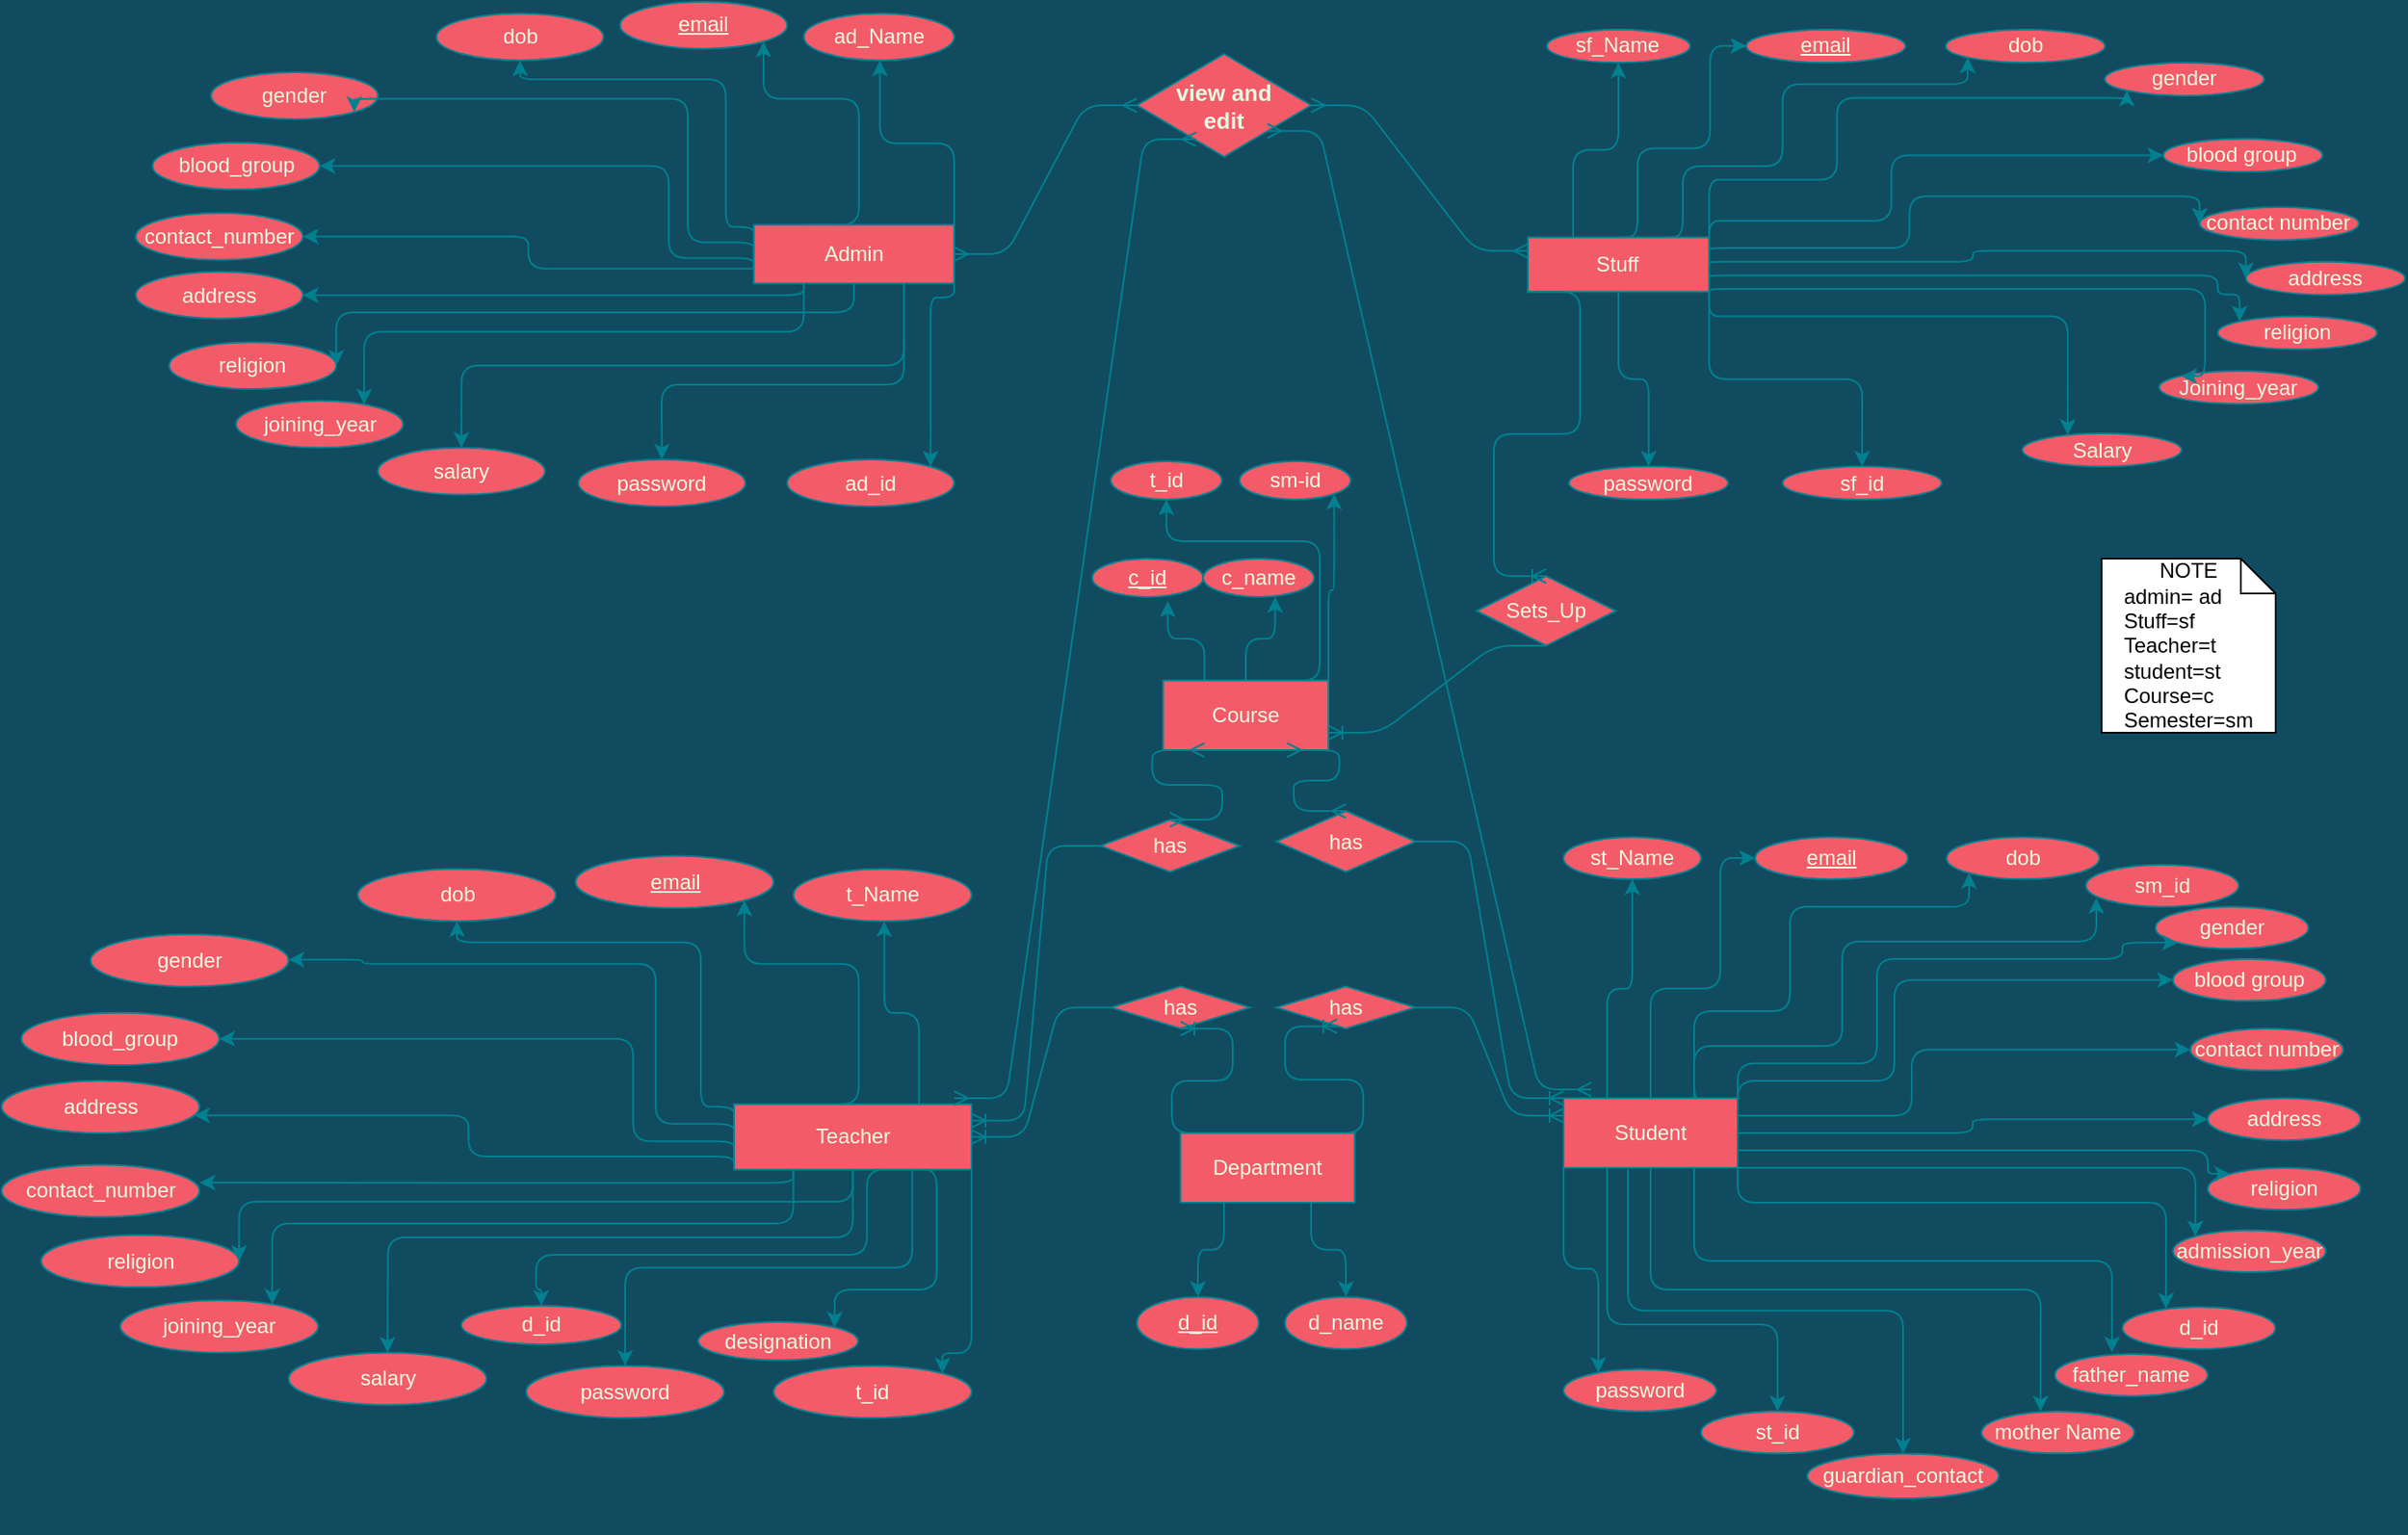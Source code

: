 <mxfile version="13.8.2" type="device"><diagram id="BJuVRd5Ic11ccexFPtXW" name="Page-1"><mxGraphModel dx="2591" dy="775" grid="1" gridSize="10" guides="1" tooltips="1" connect="1" arrows="1" fold="1" page="1" pageScale="1" pageWidth="1169" pageHeight="827" background="#114B5F" math="0" shadow="0"><root><mxCell id="0"/><mxCell id="1" parent="0"/><mxCell id="a4h3_35hAJfXa5_-YJkq-80" style="edgeStyle=orthogonalEdgeStyle;curved=0;rounded=1;sketch=0;orthogonalLoop=1;jettySize=auto;html=1;exitX=0.25;exitY=1;exitDx=0;exitDy=0;strokeColor=#028090;fontColor=#E4FDE1;labelBackgroundColor=#114B5F;" parent="1" source="khPYwJNL68nXkxITL5HH-182" target="khPYwJNL68nXkxITL5HH-185" edge="1"><mxGeometry relative="1" as="geometry"/></mxCell><mxCell id="a4h3_35hAJfXa5_-YJkq-81" style="edgeStyle=orthogonalEdgeStyle;curved=0;rounded=1;sketch=0;orthogonalLoop=1;jettySize=auto;html=1;exitX=0.75;exitY=1;exitDx=0;exitDy=0;entryX=0.5;entryY=0;entryDx=0;entryDy=0;strokeColor=#028090;fontColor=#E4FDE1;labelBackgroundColor=#114B5F;" parent="1" source="khPYwJNL68nXkxITL5HH-182" target="khPYwJNL68nXkxITL5HH-184" edge="1"><mxGeometry relative="1" as="geometry"/></mxCell><mxCell id="khPYwJNL68nXkxITL5HH-182" value="Department" style="whiteSpace=wrap;html=1;align=center;rounded=0;sketch=0;fillColor=#F45B69;strokeColor=#028090;fontColor=#E4FDE1;" parent="1" vertex="1"><mxGeometry x="540" y="700" width="100" height="40" as="geometry"/></mxCell><mxCell id="khPYwJNL68nXkxITL5HH-184" value="d_name" style="ellipse;whiteSpace=wrap;html=1;align=center;rounded=0;sketch=0;fillColor=#F45B69;strokeColor=#028090;fontColor=#E4FDE1;" parent="1" vertex="1"><mxGeometry x="600" y="794.19" width="70" height="30" as="geometry"/></mxCell><mxCell id="khPYwJNL68nXkxITL5HH-185" value="d_id" style="ellipse;whiteSpace=wrap;html=1;align=center;fontStyle=4;rounded=0;sketch=0;fillColor=#F45B69;strokeColor=#028090;fontColor=#E4FDE1;" parent="1" vertex="1"><mxGeometry x="515" y="794.19" width="70" height="30" as="geometry"/></mxCell><mxCell id="khPYwJNL68nXkxITL5HH-215" value="d_id" style="ellipse;whiteSpace=wrap;html=1;align=center;rounded=0;sketch=0;fillColor=#F45B69;strokeColor=#028090;fontColor=#E4FDE1;" parent="1" vertex="1"><mxGeometry x="1081.005" y="800.004" width="87.755" height="24.186" as="geometry"/></mxCell><mxCell id="khPYwJNL68nXkxITL5HH-216" value="father_name" style="ellipse;whiteSpace=wrap;html=1;align=center;rounded=0;sketch=0;fillColor=#F45B69;strokeColor=#028090;fontColor=#E4FDE1;" parent="1" vertex="1"><mxGeometry x="1042.245" y="827.004" width="87.755" height="24.186" as="geometry"/></mxCell><mxCell id="khPYwJNL68nXkxITL5HH-219" value="" style="group;fontColor=#E4FDE1;" parent="1" vertex="1" connectable="0"><mxGeometry y="50" width="410" height="290" as="geometry"/></mxCell><mxCell id="khPYwJNL68nXkxITL5HH-26" value="" style="group;fontColor=#E4FDE1;" parent="khPYwJNL68nXkxITL5HH-219" vertex="1" connectable="0"><mxGeometry x="-60" width="470" height="290" as="geometry"/></mxCell><mxCell id="khPYwJNL68nXkxITL5HH-44" style="edgeStyle=orthogonalEdgeStyle;curved=0;rounded=1;sketch=0;orthogonalLoop=1;jettySize=auto;html=1;exitX=0.25;exitY=0;exitDx=0;exitDy=0;entryX=1;entryY=1;entryDx=0;entryDy=0;strokeColor=#028090;fontColor=#E4FDE1;labelBackgroundColor=#114B5F;" parent="khPYwJNL68nXkxITL5HH-26" source="khPYwJNL68nXkxITL5HH-1" target="khPYwJNL68nXkxITL5HH-11" edge="1"><mxGeometry relative="1" as="geometry"><Array as="points"><mxPoint x="415.349" y="128.269"/><mxPoint x="415.349" y="55.769"/><mxPoint x="359.605" y="55.769"/></Array></mxGeometry></mxCell><mxCell id="khPYwJNL68nXkxITL5HH-45" style="edgeStyle=orthogonalEdgeStyle;curved=0;rounded=1;sketch=0;orthogonalLoop=1;jettySize=auto;html=1;exitX=0;exitY=0.25;exitDx=0;exitDy=0;strokeColor=#028090;fontColor=#E4FDE1;labelBackgroundColor=#114B5F;" parent="khPYwJNL68nXkxITL5HH-26" source="khPYwJNL68nXkxITL5HH-1" target="khPYwJNL68nXkxITL5HH-25" edge="1"><mxGeometry relative="1" as="geometry"><Array as="points"><mxPoint x="338.837" y="129.385"/><mxPoint x="338.837" y="44.615"/><mxPoint x="220.791" y="44.615"/></Array></mxGeometry></mxCell><mxCell id="khPYwJNL68nXkxITL5HH-48" style="edgeStyle=orthogonalEdgeStyle;curved=0;rounded=1;sketch=0;orthogonalLoop=1;jettySize=auto;html=1;exitX=0;exitY=0.75;exitDx=0;exitDy=0;entryX=1;entryY=0.5;entryDx=0;entryDy=0;strokeColor=#028090;fontColor=#E4FDE1;labelBackgroundColor=#114B5F;" parent="khPYwJNL68nXkxITL5HH-26" source="khPYwJNL68nXkxITL5HH-1" target="khPYwJNL68nXkxITL5HH-18" edge="1"><mxGeometry relative="1" as="geometry"><Array as="points"><mxPoint x="306.047" y="147.231"/><mxPoint x="306.047" y="94.808"/></Array></mxGeometry></mxCell><mxCell id="khPYwJNL68nXkxITL5HH-50" style="edgeStyle=orthogonalEdgeStyle;curved=0;rounded=1;sketch=0;orthogonalLoop=1;jettySize=auto;html=1;exitX=0.25;exitY=1;exitDx=0;exitDy=0;entryX=1;entryY=0.5;entryDx=0;entryDy=0;strokeColor=#028090;fontColor=#E4FDE1;labelBackgroundColor=#114B5F;" parent="khPYwJNL68nXkxITL5HH-26" source="khPYwJNL68nXkxITL5HH-1" target="khPYwJNL68nXkxITL5HH-16" edge="1"><mxGeometry relative="1" as="geometry"><Array as="points"><mxPoint x="383.651" y="168.423"/></Array></mxGeometry></mxCell><mxCell id="khPYwJNL68nXkxITL5HH-51" style="edgeStyle=orthogonalEdgeStyle;curved=0;rounded=1;sketch=0;orthogonalLoop=1;jettySize=auto;html=1;exitX=0.5;exitY=1;exitDx=0;exitDy=0;entryX=1;entryY=0.5;entryDx=0;entryDy=0;strokeColor=#028090;fontColor=#E4FDE1;labelBackgroundColor=#114B5F;" parent="khPYwJNL68nXkxITL5HH-26" source="khPYwJNL68nXkxITL5HH-1" target="khPYwJNL68nXkxITL5HH-15" edge="1"><mxGeometry relative="1" as="geometry"><Array as="points"><mxPoint x="412.07" y="178.462"/><mxPoint x="114.767" y="178.462"/></Array></mxGeometry></mxCell><mxCell id="khPYwJNL68nXkxITL5HH-52" style="edgeStyle=orthogonalEdgeStyle;curved=0;rounded=1;sketch=0;orthogonalLoop=1;jettySize=auto;html=1;exitX=0.75;exitY=1;exitDx=0;exitDy=0;strokeColor=#028090;fontColor=#E4FDE1;labelBackgroundColor=#114B5F;" parent="khPYwJNL68nXkxITL5HH-26" source="khPYwJNL68nXkxITL5HH-1" target="khPYwJNL68nXkxITL5HH-14" edge="1"><mxGeometry relative="1" as="geometry"><Array as="points"><mxPoint x="441" y="220"/><mxPoint x="302" y="220"/></Array></mxGeometry></mxCell><mxCell id="khPYwJNL68nXkxITL5HH-150" style="edgeStyle=orthogonalEdgeStyle;curved=0;rounded=1;sketch=0;orthogonalLoop=1;jettySize=auto;html=1;exitX=0.25;exitY=1;exitDx=0;exitDy=0;strokeColor=#028090;fontColor=#E4FDE1;labelBackgroundColor=#114B5F;" parent="khPYwJNL68nXkxITL5HH-26" source="khPYwJNL68nXkxITL5HH-1" target="khPYwJNL68nXkxITL5HH-24" edge="1"><mxGeometry relative="1" as="geometry"><Array as="points"><mxPoint x="383.651" y="189.615"/><mxPoint x="131.163" y="189.615"/></Array></mxGeometry></mxCell><mxCell id="khPYwJNL68nXkxITL5HH-252" style="edgeStyle=orthogonalEdgeStyle;curved=0;rounded=1;sketch=0;orthogonalLoop=1;jettySize=auto;html=1;exitX=0;exitY=0.75;exitDx=0;exitDy=0;strokeColor=#028090;fontColor=#E4FDE1;labelBackgroundColor=#114B5F;" parent="khPYwJNL68nXkxITL5HH-26" source="khPYwJNL68nXkxITL5HH-1" target="khPYwJNL68nXkxITL5HH-17" edge="1"><mxGeometry relative="1" as="geometry"/></mxCell><mxCell id="khPYwJNL68nXkxITL5HH-253" style="edgeStyle=orthogonalEdgeStyle;curved=0;rounded=1;sketch=0;orthogonalLoop=1;jettySize=auto;html=1;exitX=0.75;exitY=1;exitDx=0;exitDy=0;strokeColor=#028090;fontColor=#E4FDE1;labelBackgroundColor=#114B5F;" parent="khPYwJNL68nXkxITL5HH-26" source="khPYwJNL68nXkxITL5HH-1" target="khPYwJNL68nXkxITL5HH-23" edge="1"><mxGeometry relative="1" as="geometry"/></mxCell><mxCell id="khPYwJNL68nXkxITL5HH-1" value="Admin" style="whiteSpace=wrap;html=1;align=center;rounded=0;sketch=0;fillColor=#F45B69;strokeColor=#028090;fontColor=#E4FDE1;" parent="khPYwJNL68nXkxITL5HH-26" vertex="1"><mxGeometry x="354.898" y="128.143" width="115.102" height="33.721" as="geometry"/></mxCell><mxCell id="khPYwJNL68nXkxITL5HH-8" value="ad_Name" style="ellipse;whiteSpace=wrap;html=1;rounded=0;sketch=0;fillColor=#F45B69;strokeColor=#028090;fontColor=#E4FDE1;" parent="khPYwJNL68nXkxITL5HH-26" vertex="1"><mxGeometry x="383.673" y="6.744" width="86.327" height="26.977" as="geometry"/></mxCell><mxCell id="khPYwJNL68nXkxITL5HH-9" value="" style="edgeStyle=orthogonalEdgeStyle;curved=0;rounded=1;sketch=0;orthogonalLoop=1;jettySize=auto;html=1;strokeColor=#028090;fontColor=#E4FDE1;labelBackgroundColor=#114B5F;" parent="khPYwJNL68nXkxITL5HH-26" source="khPYwJNL68nXkxITL5HH-1" target="khPYwJNL68nXkxITL5HH-8" edge="1"><mxGeometry relative="1" as="geometry"><Array as="points"><mxPoint x="470.0" y="81.423"/><mxPoint x="427.372" y="81.423"/></Array></mxGeometry></mxCell><mxCell id="khPYwJNL68nXkxITL5HH-11" value="email" style="ellipse;whiteSpace=wrap;html=1;align=center;fontStyle=4;rounded=0;sketch=0;fillColor=#F45B69;strokeColor=#028090;fontColor=#E4FDE1;" parent="khPYwJNL68nXkxITL5HH-26" vertex="1"><mxGeometry x="278.163" width="95.918" height="26.977" as="geometry"/></mxCell><mxCell id="khPYwJNL68nXkxITL5HH-12" value="gender" style="ellipse;whiteSpace=wrap;html=1;align=center;rounded=0;sketch=0;fillColor=#F45B69;strokeColor=#028090;fontColor=#E4FDE1;" parent="khPYwJNL68nXkxITL5HH-26" vertex="1"><mxGeometry x="43.163" y="40.465" width="95.918" height="26.977" as="geometry"/></mxCell><mxCell id="khPYwJNL68nXkxITL5HH-13" value="ad_id" style="ellipse;whiteSpace=wrap;html=1;align=center;rounded=0;sketch=0;fillColor=#F45B69;strokeColor=#028090;fontColor=#E4FDE1;" parent="khPYwJNL68nXkxITL5HH-26" vertex="1"><mxGeometry x="374.082" y="263.023" width="95.918" height="26.977" as="geometry"/></mxCell><mxCell id="khPYwJNL68nXkxITL5HH-14" value="password" style="ellipse;whiteSpace=wrap;html=1;align=center;rounded=0;sketch=0;fillColor=#F45B69;strokeColor=#028090;fontColor=#E4FDE1;" parent="khPYwJNL68nXkxITL5HH-26" vertex="1"><mxGeometry x="254.184" y="263.023" width="95.918" height="26.977" as="geometry"/></mxCell><mxCell id="khPYwJNL68nXkxITL5HH-15" value="religion" style="ellipse;whiteSpace=wrap;html=1;align=center;rounded=0;sketch=0;fillColor=#F45B69;strokeColor=#028090;fontColor=#E4FDE1;" parent="khPYwJNL68nXkxITL5HH-26" vertex="1"><mxGeometry x="19.184" y="195.581" width="95.918" height="26.977" as="geometry"/></mxCell><mxCell id="khPYwJNL68nXkxITL5HH-16" value="address" style="ellipse;whiteSpace=wrap;html=1;align=center;rounded=0;sketch=0;fillColor=#F45B69;strokeColor=#028090;fontColor=#E4FDE1;" parent="khPYwJNL68nXkxITL5HH-26" vertex="1"><mxGeometry y="155.116" width="95.918" height="26.977" as="geometry"/></mxCell><mxCell id="khPYwJNL68nXkxITL5HH-17" value="contact_number" style="ellipse;whiteSpace=wrap;html=1;align=center;rounded=0;sketch=0;fillColor=#F45B69;strokeColor=#028090;fontColor=#E4FDE1;" parent="khPYwJNL68nXkxITL5HH-26" vertex="1"><mxGeometry y="121.395" width="95.918" height="26.977" as="geometry"/></mxCell><mxCell id="khPYwJNL68nXkxITL5HH-18" value="blood_group" style="ellipse;whiteSpace=wrap;html=1;align=center;rounded=0;sketch=0;fillColor=#F45B69;strokeColor=#028090;fontColor=#E4FDE1;" parent="khPYwJNL68nXkxITL5HH-26" vertex="1"><mxGeometry x="9.592" y="80.93" width="95.918" height="26.977" as="geometry"/></mxCell><mxCell id="khPYwJNL68nXkxITL5HH-23" value="salary" style="ellipse;whiteSpace=wrap;html=1;align=center;rounded=0;sketch=0;fillColor=#F45B69;strokeColor=#028090;fontColor=#E4FDE1;" parent="khPYwJNL68nXkxITL5HH-26" vertex="1"><mxGeometry x="139.082" y="256.279" width="95.918" height="26.977" as="geometry"/></mxCell><mxCell id="khPYwJNL68nXkxITL5HH-24" value="joining_year" style="ellipse;whiteSpace=wrap;html=1;align=center;rounded=0;sketch=0;fillColor=#F45B69;strokeColor=#028090;fontColor=#E4FDE1;" parent="khPYwJNL68nXkxITL5HH-26" vertex="1"><mxGeometry x="57.551" y="229.302" width="95.918" height="26.977" as="geometry"/></mxCell><mxCell id="khPYwJNL68nXkxITL5HH-25" value="dob" style="ellipse;whiteSpace=wrap;html=1;align=center;rounded=0;sketch=0;fillColor=#F45B69;strokeColor=#028090;fontColor=#E4FDE1;" parent="khPYwJNL68nXkxITL5HH-26" vertex="1"><mxGeometry x="172.653" y="6.744" width="95.918" height="26.977" as="geometry"/></mxCell><mxCell id="khPYwJNL68nXkxITL5HH-46" style="edgeStyle=orthogonalEdgeStyle;curved=0;rounded=1;sketch=0;orthogonalLoop=1;jettySize=auto;html=1;exitX=0;exitY=0.5;exitDx=0;exitDy=0;entryX=1;entryY=1;entryDx=0;entryDy=0;strokeColor=#028090;fontColor=#E4FDE1;labelBackgroundColor=#114B5F;" parent="khPYwJNL68nXkxITL5HH-26" source="khPYwJNL68nXkxITL5HH-1" target="khPYwJNL68nXkxITL5HH-12" edge="1"><mxGeometry relative="1" as="geometry"><mxPoint x="163.953" y="100.385" as="targetPoint"/><Array as="points"><mxPoint x="316.977" y="138.308"/><mxPoint x="316.977" y="55.769"/><mxPoint x="124.605" y="55.769"/></Array></mxGeometry></mxCell><mxCell id="khPYwJNL68nXkxITL5HH-54" style="edgeStyle=orthogonalEdgeStyle;curved=0;rounded=1;sketch=0;orthogonalLoop=1;jettySize=auto;html=1;exitX=1;exitY=1;exitDx=0;exitDy=0;entryX=1;entryY=0;entryDx=0;entryDy=0;strokeColor=#028090;fontColor=#E4FDE1;labelBackgroundColor=#114B5F;" parent="khPYwJNL68nXkxITL5HH-26" source="khPYwJNL68nXkxITL5HH-1" target="khPYwJNL68nXkxITL5HH-13" edge="1"><mxGeometry relative="1" as="geometry"><mxPoint x="441.395" y="185.769" as="targetPoint"/><Array as="points"><mxPoint x="470" y="170"/><mxPoint x="456" y="170"/></Array></mxGeometry></mxCell><mxCell id="khPYwJNL68nXkxITL5HH-220" value="" style="group;fontColor=#E4FDE1;" parent="1" vertex="1" connectable="0"><mxGeometry x="-30" y="607" width="450" height="323" as="geometry"/></mxCell><mxCell id="khPYwJNL68nXkxITL5HH-125" value="" style="group;fontColor=#E4FDE1;" parent="khPYwJNL68nXkxITL5HH-220" vertex="1" connectable="0"><mxGeometry x="-107.143" width="557.143" height="323" as="geometry"/></mxCell><mxCell id="khPYwJNL68nXkxITL5HH-126" style="edgeStyle=orthogonalEdgeStyle;curved=0;rounded=1;sketch=0;orthogonalLoop=1;jettySize=auto;html=1;exitX=0.25;exitY=0;exitDx=0;exitDy=0;entryX=1;entryY=1;entryDx=0;entryDy=0;strokeColor=#028090;fontColor=#E4FDE1;labelBackgroundColor=#114B5F;" parent="khPYwJNL68nXkxITL5HH-125" source="khPYwJNL68nXkxITL5HH-132" target="khPYwJNL68nXkxITL5HH-135" edge="1"><mxGeometry relative="1" as="geometry"><Array as="points"><mxPoint x="492.359" y="76.627"/><mxPoint x="492.359" y="-4.123"/><mxPoint x="426.279" y="-4.123"/></Array></mxGeometry></mxCell><mxCell id="khPYwJNL68nXkxITL5HH-127" style="edgeStyle=orthogonalEdgeStyle;curved=0;rounded=1;sketch=0;orthogonalLoop=1;jettySize=auto;html=1;exitX=0;exitY=0.25;exitDx=0;exitDy=0;strokeColor=#028090;fontColor=#E4FDE1;labelBackgroundColor=#114B5F;" parent="khPYwJNL68nXkxITL5HH-125" source="khPYwJNL68nXkxITL5HH-132" target="khPYwJNL68nXkxITL5HH-145" edge="1"><mxGeometry relative="1" as="geometry"><Array as="points"><mxPoint x="401.661" y="77.869"/><mxPoint x="401.661" y="-16.546"/><mxPoint x="261.728" y="-16.546"/></Array></mxGeometry></mxCell><mxCell id="khPYwJNL68nXkxITL5HH-128" style="edgeStyle=orthogonalEdgeStyle;curved=0;rounded=1;sketch=0;orthogonalLoop=1;jettySize=auto;html=1;exitX=0;exitY=0.75;exitDx=0;exitDy=0;entryX=1;entryY=0.5;entryDx=0;entryDy=0;strokeColor=#028090;fontColor=#E4FDE1;labelBackgroundColor=#114B5F;" parent="khPYwJNL68nXkxITL5HH-125" source="khPYwJNL68nXkxITL5HH-132" target="khPYwJNL68nXkxITL5HH-142" edge="1"><mxGeometry relative="1" as="geometry"><Array as="points"><mxPoint x="362.791" y="97.746"/><mxPoint x="362.791" y="39.358"/></Array></mxGeometry></mxCell><mxCell id="khPYwJNL68nXkxITL5HH-129" style="edgeStyle=orthogonalEdgeStyle;curved=0;rounded=1;sketch=0;orthogonalLoop=1;jettySize=auto;html=1;exitX=0.25;exitY=1;exitDx=0;exitDy=0;entryX=1;entryY=0.5;entryDx=0;entryDy=0;strokeColor=#028090;fontColor=#E4FDE1;labelBackgroundColor=#114B5F;" parent="khPYwJNL68nXkxITL5HH-125" source="khPYwJNL68nXkxITL5HH-132" edge="1"><mxGeometry relative="1" as="geometry"><Array as="points"><mxPoint x="454.784" y="121.35"/></Array><mxPoint x="113.703" y="121.552" as="targetPoint"/></mxGeometry></mxCell><mxCell id="khPYwJNL68nXkxITL5HH-130" style="edgeStyle=orthogonalEdgeStyle;curved=0;rounded=1;sketch=0;orthogonalLoop=1;jettySize=auto;html=1;exitX=0.5;exitY=1;exitDx=0;exitDy=0;entryX=1;entryY=0.5;entryDx=0;entryDy=0;strokeColor=#028090;fontColor=#E4FDE1;labelBackgroundColor=#114B5F;" parent="khPYwJNL68nXkxITL5HH-125" source="khPYwJNL68nXkxITL5HH-132" target="khPYwJNL68nXkxITL5HH-139" edge="1"><mxGeometry relative="1" as="geometry"><Array as="points"><mxPoint x="488.472" y="132.531"/><mxPoint x="136.047" y="132.531"/></Array></mxGeometry></mxCell><mxCell id="a4h3_35hAJfXa5_-YJkq-6" style="edgeStyle=orthogonalEdgeStyle;curved=0;rounded=1;sketch=0;orthogonalLoop=1;jettySize=auto;html=1;exitX=0.75;exitY=1;exitDx=0;exitDy=0;strokeColor=#028090;fontColor=#E4FDE1;labelBackgroundColor=#114B5F;" parent="khPYwJNL68nXkxITL5HH-125" source="khPYwJNL68nXkxITL5HH-132" target="khPYwJNL68nXkxITL5HH-138" edge="1"><mxGeometry relative="1" as="geometry"/></mxCell><mxCell id="khPYwJNL68nXkxITL5HH-132" value="Teacher" style="whiteSpace=wrap;html=1;align=center;rounded=0;sketch=0;fillColor=#F45B69;strokeColor=#028090;fontColor=#E4FDE1;" parent="khPYwJNL68nXkxITL5HH-125" vertex="1"><mxGeometry x="420.7" y="76.487" width="136.443" height="37.558" as="geometry"/></mxCell><mxCell id="khPYwJNL68nXkxITL5HH-133" value="t_Name" style="ellipse;whiteSpace=wrap;html=1;rounded=0;sketch=0;fillColor=#F45B69;strokeColor=#028090;fontColor=#E4FDE1;" parent="khPYwJNL68nXkxITL5HH-125" vertex="1"><mxGeometry x="454.81" y="-58.727" width="102.332" height="30.047" as="geometry"/></mxCell><mxCell id="khPYwJNL68nXkxITL5HH-134" value="" style="edgeStyle=orthogonalEdgeStyle;curved=0;rounded=1;sketch=0;orthogonalLoop=1;jettySize=auto;html=1;strokeColor=#028090;fontColor=#E4FDE1;labelBackgroundColor=#114B5F;" parent="khPYwJNL68nXkxITL5HH-125" source="khPYwJNL68nXkxITL5HH-132" target="khPYwJNL68nXkxITL5HH-133" edge="1"><mxGeometry relative="1" as="geometry"><Array as="points"><mxPoint x="527" y="24"/><mxPoint x="507" y="24"/></Array></mxGeometry></mxCell><mxCell id="khPYwJNL68nXkxITL5HH-135" value="email" style="ellipse;whiteSpace=wrap;html=1;align=center;fontStyle=4;rounded=0;sketch=0;fillColor=#F45B69;strokeColor=#028090;fontColor=#E4FDE1;" parent="khPYwJNL68nXkxITL5HH-125" vertex="1"><mxGeometry x="329.738" y="-66.238" width="113.703" height="30.047" as="geometry"/></mxCell><mxCell id="khPYwJNL68nXkxITL5HH-136" value="gender" style="ellipse;whiteSpace=wrap;html=1;align=center;rounded=0;sketch=0;fillColor=#F45B69;strokeColor=#028090;fontColor=#E4FDE1;" parent="khPYwJNL68nXkxITL5HH-125" vertex="1"><mxGeometry x="51.166" y="-21.169" width="113.703" height="30.047" as="geometry"/></mxCell><mxCell id="khPYwJNL68nXkxITL5HH-137" value="t_id" style="ellipse;whiteSpace=wrap;html=1;align=center;rounded=0;sketch=0;fillColor=#F45B69;strokeColor=#028090;fontColor=#E4FDE1;" parent="khPYwJNL68nXkxITL5HH-125" vertex="1"><mxGeometry x="443.44" y="226.715" width="113.703" height="30.047" as="geometry"/></mxCell><mxCell id="khPYwJNL68nXkxITL5HH-138" value="password" style="ellipse;whiteSpace=wrap;html=1;align=center;rounded=0;sketch=0;fillColor=#F45B69;strokeColor=#028090;fontColor=#E4FDE1;" parent="khPYwJNL68nXkxITL5HH-125" vertex="1"><mxGeometry x="301.312" y="226.715" width="113.703" height="30.047" as="geometry"/></mxCell><mxCell id="khPYwJNL68nXkxITL5HH-139" value="religion" style="ellipse;whiteSpace=wrap;html=1;align=center;rounded=0;sketch=0;fillColor=#F45B69;strokeColor=#028090;fontColor=#E4FDE1;" parent="khPYwJNL68nXkxITL5HH-125" vertex="1"><mxGeometry x="22.741" y="151.599" width="113.703" height="30.047" as="geometry"/></mxCell><mxCell id="khPYwJNL68nXkxITL5HH-140" value="address" style="ellipse;whiteSpace=wrap;html=1;align=center;rounded=0;sketch=0;fillColor=#F45B69;strokeColor=#028090;fontColor=#E4FDE1;" parent="khPYwJNL68nXkxITL5HH-125" vertex="1"><mxGeometry y="62.961" width="113.703" height="30.047" as="geometry"/></mxCell><mxCell id="khPYwJNL68nXkxITL5HH-141" value="contact_number" style="ellipse;whiteSpace=wrap;html=1;align=center;rounded=0;sketch=0;fillColor=#F45B69;strokeColor=#028090;fontColor=#E4FDE1;" parent="khPYwJNL68nXkxITL5HH-125" vertex="1"><mxGeometry y="111.209" width="113.703" height="30.047" as="geometry"/></mxCell><mxCell id="khPYwJNL68nXkxITL5HH-142" value="blood_group" style="ellipse;whiteSpace=wrap;html=1;align=center;rounded=0;sketch=0;fillColor=#F45B69;strokeColor=#028090;fontColor=#E4FDE1;" parent="khPYwJNL68nXkxITL5HH-125" vertex="1"><mxGeometry x="11.37" y="23.901" width="113.703" height="30.047" as="geometry"/></mxCell><mxCell id="khPYwJNL68nXkxITL5HH-143" value="salary" style="ellipse;whiteSpace=wrap;html=1;align=center;rounded=0;sketch=0;fillColor=#F45B69;strokeColor=#028090;fontColor=#E4FDE1;" parent="khPYwJNL68nXkxITL5HH-125" vertex="1"><mxGeometry x="164.869" y="219.203" width="113.703" height="30.047" as="geometry"/></mxCell><mxCell id="khPYwJNL68nXkxITL5HH-144" value="joining_year" style="ellipse;whiteSpace=wrap;html=1;align=center;rounded=0;sketch=0;fillColor=#F45B69;strokeColor=#028090;fontColor=#E4FDE1;" parent="khPYwJNL68nXkxITL5HH-125" vertex="1"><mxGeometry x="68.222" y="189.157" width="113.703" height="30.047" as="geometry"/></mxCell><mxCell id="khPYwJNL68nXkxITL5HH-145" value="dob" style="ellipse;whiteSpace=wrap;html=1;align=center;rounded=0;sketch=0;fillColor=#F45B69;strokeColor=#028090;fontColor=#E4FDE1;" parent="khPYwJNL68nXkxITL5HH-125" vertex="1"><mxGeometry x="204.665" y="-58.727" width="113.703" height="30.047" as="geometry"/></mxCell><mxCell id="khPYwJNL68nXkxITL5HH-146" style="edgeStyle=orthogonalEdgeStyle;curved=0;rounded=1;sketch=0;orthogonalLoop=1;jettySize=auto;html=1;exitX=0;exitY=0.5;exitDx=0;exitDy=0;strokeColor=#028090;fontColor=#E4FDE1;labelBackgroundColor=#114B5F;" parent="khPYwJNL68nXkxITL5HH-125" source="khPYwJNL68nXkxITL5HH-132" target="khPYwJNL68nXkxITL5HH-136" edge="1"><mxGeometry relative="1" as="geometry"><mxPoint x="207.309" y="20.723" as="targetPoint"/><Array as="points"><mxPoint x="421.096" y="87.808"/><mxPoint x="375.748" y="87.808"/><mxPoint x="375.748" y="-4.123"/><mxPoint x="207.309" y="-4.123"/><mxPoint x="207.309" y="-6.608"/></Array></mxGeometry></mxCell><mxCell id="khPYwJNL68nXkxITL5HH-151" style="edgeStyle=orthogonalEdgeStyle;curved=0;rounded=1;sketch=0;orthogonalLoop=1;jettySize=auto;html=1;exitX=0.25;exitY=1;exitDx=0;exitDy=0;strokeColor=#028090;fontColor=#E4FDE1;labelBackgroundColor=#114B5F;" parent="khPYwJNL68nXkxITL5HH-125" source="khPYwJNL68nXkxITL5HH-132" target="khPYwJNL68nXkxITL5HH-144" edge="1"><mxGeometry relative="1" as="geometry"><mxPoint x="155.482" y="182.223" as="targetPoint"/><Array as="points"><mxPoint x="454.784" y="144.954"/><mxPoint x="155.482" y="144.954"/></Array></mxGeometry></mxCell><mxCell id="khPYwJNL68nXkxITL5HH-147" style="edgeStyle=orthogonalEdgeStyle;curved=0;rounded=1;sketch=0;orthogonalLoop=1;jettySize=auto;html=1;exitX=0;exitY=1;exitDx=0;exitDy=0;strokeColor=#028090;fontColor=#E4FDE1;labelBackgroundColor=#114B5F;" parent="khPYwJNL68nXkxITL5HH-125" source="khPYwJNL68nXkxITL5HH-132" target="khPYwJNL68nXkxITL5HH-140" edge="1"><mxGeometry relative="1" as="geometry"><mxPoint x="168.439" y="82.838" as="targetPoint"/><Array as="points"><mxPoint x="421.096" y="106.442"/><mxPoint x="268.206" y="106.442"/><mxPoint x="268.206" y="82.838"/></Array></mxGeometry></mxCell><mxCell id="khPYwJNL68nXkxITL5HH-149" style="edgeStyle=orthogonalEdgeStyle;curved=0;rounded=1;sketch=0;orthogonalLoop=1;jettySize=auto;html=1;exitX=1;exitY=1;exitDx=0;exitDy=0;entryX=1;entryY=0;entryDx=0;entryDy=0;strokeColor=#028090;fontColor=#E4FDE1;labelBackgroundColor=#114B5F;" parent="khPYwJNL68nXkxITL5HH-125" source="khPYwJNL68nXkxITL5HH-132" target="khPYwJNL68nXkxITL5HH-137" edge="1"><mxGeometry relative="1" as="geometry"><mxPoint x="608.97" y="219.492" as="targetPoint"/><Array as="points"><mxPoint x="557.143" y="219.492"/><mxPoint x="540.299" y="219.492"/></Array></mxGeometry></mxCell><mxCell id="khPYwJNL68nXkxITL5HH-180" style="edgeStyle=orthogonalEdgeStyle;curved=0;rounded=1;sketch=0;orthogonalLoop=1;jettySize=auto;html=1;exitX=0.5;exitY=1;exitDx=0;exitDy=0;strokeColor=#028090;fontColor=#E4FDE1;labelBackgroundColor=#114B5F;" parent="khPYwJNL68nXkxITL5HH-125" source="khPYwJNL68nXkxITL5HH-132" target="khPYwJNL68nXkxITL5HH-143" edge="1"><mxGeometry relative="1" as="geometry"><Array as="points"><mxPoint x="489" y="153"/><mxPoint x="222" y="153"/></Array></mxGeometry></mxCell><mxCell id="khPYwJNL68nXkxITL5HH-178" value="d_id" style="ellipse;whiteSpace=wrap;html=1;align=center;rounded=0;sketch=0;fillColor=#F45B69;strokeColor=#028090;fontColor=#E4FDE1;" parent="khPYwJNL68nXkxITL5HH-220" vertex="1"><mxGeometry x="156.982" y="192.301" width="91.837" height="22.167" as="geometry"/></mxCell><mxCell id="khPYwJNL68nXkxITL5HH-179" value="designation" style="ellipse;whiteSpace=wrap;html=1;align=center;rounded=0;sketch=0;fillColor=#F45B69;strokeColor=#028090;fontColor=#E4FDE1;" parent="khPYwJNL68nXkxITL5HH-220" vertex="1"><mxGeometry x="293.028" y="201.466" width="91.837" height="22.167" as="geometry"/></mxCell><mxCell id="khPYwJNL68nXkxITL5HH-181" style="edgeStyle=orthogonalEdgeStyle;curved=0;rounded=1;sketch=0;orthogonalLoop=1;jettySize=auto;html=1;exitX=0.75;exitY=1;exitDx=0;exitDy=0;strokeColor=#028090;fontColor=#E4FDE1;labelBackgroundColor=#114B5F;" parent="khPYwJNL68nXkxITL5HH-220" source="khPYwJNL68nXkxITL5HH-132" target="khPYwJNL68nXkxITL5HH-178" edge="1"><mxGeometry relative="1" as="geometry"><Array as="points"><mxPoint x="389.857" y="114"/><mxPoint x="389.857" y="163"/><mxPoint x="199.857" y="163"/><mxPoint x="199.857" y="183"/><mxPoint x="202.857" y="183"/></Array><mxPoint x="190.0" y="183" as="targetPoint"/></mxGeometry></mxCell><mxCell id="a4h3_35hAJfXa5_-YJkq-7" style="edgeStyle=orthogonalEdgeStyle;curved=0;rounded=1;sketch=0;orthogonalLoop=1;jettySize=auto;html=1;exitX=0.75;exitY=1;exitDx=0;exitDy=0;entryX=1;entryY=0;entryDx=0;entryDy=0;strokeColor=#028090;fontColor=#E4FDE1;labelBackgroundColor=#114B5F;" parent="khPYwJNL68nXkxITL5HH-220" source="khPYwJNL68nXkxITL5HH-132" target="khPYwJNL68nXkxITL5HH-179" edge="1"><mxGeometry relative="1" as="geometry"><Array as="points"><mxPoint x="430" y="114"/><mxPoint x="430" y="183"/><mxPoint x="372" y="183"/></Array></mxGeometry></mxCell><mxCell id="khPYwJNL68nXkxITL5HH-209" value="dob" style="ellipse;whiteSpace=wrap;html=1;align=center;rounded=0;sketch=0;fillColor=#F45B69;strokeColor=#028090;fontColor=#E4FDE1;" parent="1" vertex="1"><mxGeometry x="980.005" y="529.997" width="87.755" height="24.186" as="geometry"/></mxCell><mxCell id="khPYwJNL68nXkxITL5HH-199" value="email" style="ellipse;whiteSpace=wrap;html=1;align=center;fontStyle=4;rounded=0;sketch=0;fillColor=#F45B69;strokeColor=#028090;fontColor=#E4FDE1;" parent="1" vertex="1"><mxGeometry x="870.005" y="530" width="87.755" height="24.186" as="geometry"/></mxCell><mxCell id="khPYwJNL68nXkxITL5HH-197" value="st_Name" style="ellipse;whiteSpace=wrap;html=1;rounded=0;sketch=0;fillColor=#F45B69;strokeColor=#028090;fontColor=#E4FDE1;" parent="1" vertex="1"><mxGeometry x="760.0" y="529.997" width="78.98" height="24.186" as="geometry"/></mxCell><mxCell id="khPYwJNL68nXkxITL5HH-200" value="gender" style="ellipse;whiteSpace=wrap;html=1;align=center;rounded=0;sketch=0;fillColor=#F45B69;strokeColor=#028090;fontColor=#E4FDE1;" parent="1" vertex="1"><mxGeometry x="1100.005" y="569.999" width="87.755" height="24.186" as="geometry"/></mxCell><mxCell id="khPYwJNL68nXkxITL5HH-206" value="blood group" style="ellipse;whiteSpace=wrap;html=1;align=center;rounded=0;sketch=0;fillColor=#F45B69;strokeColor=#028090;fontColor=#E4FDE1;" parent="1" vertex="1"><mxGeometry x="1110.005" y="599.998" width="87.755" height="24.186" as="geometry"/></mxCell><mxCell id="khPYwJNL68nXkxITL5HH-204" value="address" style="ellipse;whiteSpace=wrap;html=1;align=center;rounded=0;sketch=0;fillColor=#F45B69;strokeColor=#028090;fontColor=#E4FDE1;" parent="1" vertex="1"><mxGeometry x="1130.005" y="680.0" width="87.755" height="24.186" as="geometry"/></mxCell><mxCell id="khPYwJNL68nXkxITL5HH-205" value="contact number" style="ellipse;whiteSpace=wrap;html=1;align=center;rounded=0;sketch=0;fillColor=#F45B69;strokeColor=#028090;fontColor=#E4FDE1;" parent="1" vertex="1"><mxGeometry x="1120.005" y="639.997" width="87.755" height="24.186" as="geometry"/></mxCell><mxCell id="khPYwJNL68nXkxITL5HH-203" value="religion" style="ellipse;whiteSpace=wrap;html=1;align=center;rounded=0;sketch=0;fillColor=#F45B69;strokeColor=#028090;fontColor=#E4FDE1;" parent="1" vertex="1"><mxGeometry x="1130.005" y="719.999" width="87.755" height="24.186" as="geometry"/></mxCell><mxCell id="khPYwJNL68nXkxITL5HH-208" value="admission_year" style="ellipse;whiteSpace=wrap;html=1;align=center;rounded=0;sketch=0;fillColor=#F45B69;strokeColor=#028090;fontColor=#E4FDE1;" parent="1" vertex="1"><mxGeometry x="1110.005" y="755.821" width="87.755" height="24.186" as="geometry"/></mxCell><mxCell id="khPYwJNL68nXkxITL5HH-207" value="mother Name" style="ellipse;whiteSpace=wrap;html=1;align=center;rounded=0;sketch=0;fillColor=#F45B69;strokeColor=#028090;fontColor=#E4FDE1;" parent="1" vertex="1"><mxGeometry x="1000.005" y="859.997" width="87.755" height="24.186" as="geometry"/></mxCell><mxCell id="khPYwJNL68nXkxITL5HH-202" value="password" style="ellipse;whiteSpace=wrap;html=1;align=center;rounded=0;sketch=0;fillColor=#F45B69;strokeColor=#028090;fontColor=#E4FDE1;" parent="1" vertex="1"><mxGeometry x="760.005" y="835.814" width="87.755" height="24.186" as="geometry"/></mxCell><mxCell id="khPYwJNL68nXkxITL5HH-201" value="st_id" style="ellipse;whiteSpace=wrap;html=1;align=center;rounded=0;sketch=0;fillColor=#F45B69;strokeColor=#028090;fontColor=#E4FDE1;" parent="1" vertex="1"><mxGeometry x="838.985" y="859.994" width="87.755" height="24.186" as="geometry"/></mxCell><mxCell id="khPYwJNL68nXkxITL5HH-233" style="edgeStyle=orthogonalEdgeStyle;curved=0;rounded=1;sketch=0;orthogonalLoop=1;jettySize=auto;html=1;exitX=0.25;exitY=0;exitDx=0;exitDy=0;strokeColor=#028090;fontColor=#E4FDE1;labelBackgroundColor=#114B5F;" parent="1" source="khPYwJNL68nXkxITL5HH-227" target="khPYwJNL68nXkxITL5HH-197" edge="1"><mxGeometry relative="1" as="geometry"/></mxCell><mxCell id="khPYwJNL68nXkxITL5HH-235" style="edgeStyle=orthogonalEdgeStyle;curved=0;rounded=1;sketch=0;orthogonalLoop=1;jettySize=auto;html=1;exitX=0.5;exitY=0;exitDx=0;exitDy=0;strokeColor=#028090;fontColor=#E4FDE1;labelBackgroundColor=#114B5F;" parent="1" source="khPYwJNL68nXkxITL5HH-227" target="khPYwJNL68nXkxITL5HH-199" edge="1"><mxGeometry relative="1" as="geometry"><Array as="points"><mxPoint x="810" y="617"/><mxPoint x="850" y="617"/><mxPoint x="850" y="542"/></Array></mxGeometry></mxCell><mxCell id="khPYwJNL68nXkxITL5HH-236" style="edgeStyle=orthogonalEdgeStyle;curved=0;rounded=1;sketch=0;orthogonalLoop=1;jettySize=auto;html=1;exitX=0.75;exitY=0;exitDx=0;exitDy=0;entryX=0;entryY=1;entryDx=0;entryDy=0;strokeColor=#028090;fontColor=#E4FDE1;labelBackgroundColor=#114B5F;" parent="1" source="khPYwJNL68nXkxITL5HH-227" target="khPYwJNL68nXkxITL5HH-209" edge="1"><mxGeometry relative="1" as="geometry"><Array as="points"><mxPoint x="835" y="630"/><mxPoint x="890" y="630"/><mxPoint x="890" y="570"/><mxPoint x="993" y="570"/></Array></mxGeometry></mxCell><mxCell id="khPYwJNL68nXkxITL5HH-237" style="edgeStyle=orthogonalEdgeStyle;curved=0;rounded=1;sketch=0;orthogonalLoop=1;jettySize=auto;html=1;exitX=1;exitY=0;exitDx=0;exitDy=0;entryX=0;entryY=1;entryDx=0;entryDy=0;strokeColor=#028090;fontColor=#E4FDE1;labelBackgroundColor=#114B5F;" parent="1" source="khPYwJNL68nXkxITL5HH-227" target="khPYwJNL68nXkxITL5HH-200" edge="1"><mxGeometry relative="1" as="geometry"><Array as="points"><mxPoint x="860" y="660"/><mxPoint x="940" y="660"/><mxPoint x="940" y="600"/><mxPoint x="1081" y="600"/><mxPoint x="1081" y="591"/></Array></mxGeometry></mxCell><mxCell id="khPYwJNL68nXkxITL5HH-238" style="edgeStyle=orthogonalEdgeStyle;curved=0;rounded=1;sketch=0;orthogonalLoop=1;jettySize=auto;html=1;exitX=1;exitY=0.25;exitDx=0;exitDy=0;entryX=0;entryY=0.5;entryDx=0;entryDy=0;strokeColor=#028090;fontColor=#E4FDE1;labelBackgroundColor=#114B5F;" parent="1" source="khPYwJNL68nXkxITL5HH-227" target="khPYwJNL68nXkxITL5HH-206" edge="1"><mxGeometry relative="1" as="geometry"><Array as="points"><mxPoint x="860" y="670"/><mxPoint x="950" y="670"/><mxPoint x="950" y="612"/></Array></mxGeometry></mxCell><mxCell id="khPYwJNL68nXkxITL5HH-239" style="edgeStyle=orthogonalEdgeStyle;curved=0;rounded=1;sketch=0;orthogonalLoop=1;jettySize=auto;html=1;exitX=1;exitY=0.25;exitDx=0;exitDy=0;entryX=0;entryY=0.5;entryDx=0;entryDy=0;strokeColor=#028090;fontColor=#E4FDE1;labelBackgroundColor=#114B5F;" parent="1" source="khPYwJNL68nXkxITL5HH-227" target="khPYwJNL68nXkxITL5HH-205" edge="1"><mxGeometry relative="1" as="geometry"><Array as="points"><mxPoint x="960" y="690"/><mxPoint x="960" y="652"/></Array></mxGeometry></mxCell><mxCell id="khPYwJNL68nXkxITL5HH-240" style="edgeStyle=orthogonalEdgeStyle;curved=0;rounded=1;sketch=0;orthogonalLoop=1;jettySize=auto;html=1;exitX=1;exitY=0.5;exitDx=0;exitDy=0;entryX=0;entryY=0.5;entryDx=0;entryDy=0;strokeColor=#028090;fontColor=#E4FDE1;labelBackgroundColor=#114B5F;" parent="1" source="khPYwJNL68nXkxITL5HH-227" target="khPYwJNL68nXkxITL5HH-204" edge="1"><mxGeometry relative="1" as="geometry"><Array as="points"><mxPoint x="995" y="700"/><mxPoint x="995" y="692"/></Array></mxGeometry></mxCell><mxCell id="khPYwJNL68nXkxITL5HH-241" style="edgeStyle=orthogonalEdgeStyle;curved=0;rounded=1;sketch=0;orthogonalLoop=1;jettySize=auto;html=1;exitX=1;exitY=0.75;exitDx=0;exitDy=0;entryX=0;entryY=0;entryDx=0;entryDy=0;strokeColor=#028090;fontColor=#E4FDE1;labelBackgroundColor=#114B5F;" parent="1" source="khPYwJNL68nXkxITL5HH-227" target="khPYwJNL68nXkxITL5HH-203" edge="1"><mxGeometry relative="1" as="geometry"><Array as="points"><mxPoint x="1130" y="710"/><mxPoint x="1130" y="724"/></Array></mxGeometry></mxCell><mxCell id="khPYwJNL68nXkxITL5HH-243" style="edgeStyle=orthogonalEdgeStyle;curved=0;rounded=1;sketch=0;orthogonalLoop=1;jettySize=auto;html=1;exitX=1;exitY=1;exitDx=0;exitDy=0;entryX=0;entryY=0;entryDx=0;entryDy=0;strokeColor=#028090;fontColor=#E4FDE1;labelBackgroundColor=#114B5F;" parent="1" source="khPYwJNL68nXkxITL5HH-227" target="khPYwJNL68nXkxITL5HH-208" edge="1"><mxGeometry relative="1" as="geometry"><Array as="points"><mxPoint x="1123" y="720"/></Array></mxGeometry></mxCell><mxCell id="khPYwJNL68nXkxITL5HH-245" style="edgeStyle=orthogonalEdgeStyle;curved=0;rounded=1;sketch=0;orthogonalLoop=1;jettySize=auto;html=1;exitX=1;exitY=1;exitDx=0;exitDy=0;entryX=0.285;entryY=0.041;entryDx=0;entryDy=0;entryPerimeter=0;strokeColor=#028090;fontColor=#E4FDE1;labelBackgroundColor=#114B5F;" parent="1" source="khPYwJNL68nXkxITL5HH-227" target="khPYwJNL68nXkxITL5HH-215" edge="1"><mxGeometry relative="1" as="geometry"><Array as="points"><mxPoint x="860" y="740"/><mxPoint x="1106" y="740"/></Array></mxGeometry></mxCell><mxCell id="khPYwJNL68nXkxITL5HH-246" style="edgeStyle=orthogonalEdgeStyle;curved=0;rounded=1;sketch=0;orthogonalLoop=1;jettySize=auto;html=1;exitX=0.75;exitY=1;exitDx=0;exitDy=0;entryX=0.373;entryY=-0.042;entryDx=0;entryDy=0;entryPerimeter=0;strokeColor=#028090;fontColor=#E4FDE1;labelBackgroundColor=#114B5F;" parent="1" source="khPYwJNL68nXkxITL5HH-227" target="khPYwJNL68nXkxITL5HH-216" edge="1"><mxGeometry relative="1" as="geometry"/></mxCell><mxCell id="khPYwJNL68nXkxITL5HH-247" style="edgeStyle=orthogonalEdgeStyle;curved=0;rounded=1;sketch=0;orthogonalLoop=1;jettySize=auto;html=1;exitX=0.5;exitY=1;exitDx=0;exitDy=0;entryX=0.387;entryY=0;entryDx=0;entryDy=0;entryPerimeter=0;strokeColor=#028090;fontColor=#E4FDE1;labelBackgroundColor=#114B5F;" parent="1" source="khPYwJNL68nXkxITL5HH-227" target="khPYwJNL68nXkxITL5HH-207" edge="1"><mxGeometry relative="1" as="geometry"/></mxCell><mxCell id="khPYwJNL68nXkxITL5HH-248" style="edgeStyle=orthogonalEdgeStyle;curved=0;rounded=1;sketch=0;orthogonalLoop=1;jettySize=auto;html=1;exitX=0.37;exitY=1.025;exitDx=0;exitDy=0;entryX=0.5;entryY=0;entryDx=0;entryDy=0;exitPerimeter=0;strokeColor=#028090;fontColor=#E4FDE1;labelBackgroundColor=#114B5F;" parent="1" source="khPYwJNL68nXkxITL5HH-227" target="khPYwJNL68nXkxITL5HH-229" edge="1"><mxGeometry relative="1" as="geometry"/></mxCell><mxCell id="khPYwJNL68nXkxITL5HH-250" style="edgeStyle=orthogonalEdgeStyle;curved=0;rounded=1;sketch=0;orthogonalLoop=1;jettySize=auto;html=1;exitX=0.25;exitY=1;exitDx=0;exitDy=0;strokeColor=#028090;fontColor=#E4FDE1;labelBackgroundColor=#114B5F;" parent="1" source="khPYwJNL68nXkxITL5HH-227" target="khPYwJNL68nXkxITL5HH-201" edge="1"><mxGeometry relative="1" as="geometry"><Array as="points"><mxPoint x="785" y="810"/><mxPoint x="883" y="810"/></Array></mxGeometry></mxCell><mxCell id="khPYwJNL68nXkxITL5HH-251" style="edgeStyle=orthogonalEdgeStyle;curved=0;rounded=1;sketch=0;orthogonalLoop=1;jettySize=auto;html=1;exitX=0;exitY=1;exitDx=0;exitDy=0;strokeColor=#028090;fontColor=#E4FDE1;labelBackgroundColor=#114B5F;" parent="1" source="khPYwJNL68nXkxITL5HH-227" target="khPYwJNL68nXkxITL5HH-202" edge="1"><mxGeometry relative="1" as="geometry"><Array as="points"><mxPoint x="760" y="778"/><mxPoint x="780" y="778"/></Array></mxGeometry></mxCell><mxCell id="pBuwnzD-mURHu1DrTYvW-8" style="edgeStyle=orthogonalEdgeStyle;curved=0;rounded=1;sketch=0;orthogonalLoop=1;jettySize=auto;html=1;exitX=0.84;exitY=0.05;exitDx=0;exitDy=0;entryX=0.068;entryY=0.793;entryDx=0;entryDy=0;entryPerimeter=0;exitPerimeter=0;strokeColor=#028090;fontColor=#E4FDE1;labelBackgroundColor=#114B5F;" parent="1" source="khPYwJNL68nXkxITL5HH-227" target="pBuwnzD-mURHu1DrTYvW-7" edge="1"><mxGeometry relative="1" as="geometry"><Array as="points"><mxPoint x="835" y="682"/><mxPoint x="835" y="650"/><mxPoint x="920" y="650"/><mxPoint x="920" y="590"/><mxPoint x="1066" y="590"/></Array></mxGeometry></mxCell><mxCell id="khPYwJNL68nXkxITL5HH-227" value="Student" style="whiteSpace=wrap;html=1;align=center;rounded=0;sketch=0;fillColor=#F45B69;strokeColor=#028090;fontColor=#E4FDE1;" parent="1" vertex="1"><mxGeometry x="760.0" y="680" width="100" height="40" as="geometry"/></mxCell><mxCell id="khPYwJNL68nXkxITL5HH-229" value="guardian_contact" style="ellipse;whiteSpace=wrap;html=1;align=center;rounded=0;sketch=0;fillColor=#F45B69;strokeColor=#028090;fontColor=#E4FDE1;" parent="1" vertex="1"><mxGeometry x="900" y="884.19" width="110" height="25.81" as="geometry"/></mxCell><mxCell id="khPYwJNL68nXkxITL5HH-257" value="has" style="shape=rhombus;perimeter=rhombusPerimeter;whiteSpace=wrap;html=1;align=center;rounded=0;sketch=0;fillColor=#F45B69;strokeColor=#028090;fontColor=#E4FDE1;" parent="1" vertex="1"><mxGeometry x="500" y="615.82" width="80" height="24.18" as="geometry"/></mxCell><mxCell id="khPYwJNL68nXkxITL5HH-258" value="has" style="shape=rhombus;perimeter=rhombusPerimeter;whiteSpace=wrap;html=1;align=center;rounded=0;sketch=0;fillColor=#F45B69;strokeColor=#028090;fontColor=#E4FDE1;" parent="1" vertex="1"><mxGeometry x="595" y="615.82" width="80" height="24.18" as="geometry"/></mxCell><mxCell id="a4h3_35hAJfXa5_-YJkq-116" style="edgeStyle=orthogonalEdgeStyle;curved=0;rounded=1;sketch=0;orthogonalLoop=1;jettySize=auto;html=1;exitX=0.25;exitY=0;exitDx=0;exitDy=0;entryX=0.681;entryY=1.114;entryDx=0;entryDy=0;entryPerimeter=0;strokeColor=#028090;fontColor=#E4FDE1;labelBackgroundColor=#114B5F;" parent="1" source="a4h3_35hAJfXa5_-YJkq-9" target="a4h3_35hAJfXa5_-YJkq-115" edge="1"><mxGeometry relative="1" as="geometry"/></mxCell><mxCell id="a4h3_35hAJfXa5_-YJkq-117" style="edgeStyle=orthogonalEdgeStyle;curved=0;rounded=1;sketch=0;orthogonalLoop=1;jettySize=auto;html=1;exitX=0.5;exitY=0;exitDx=0;exitDy=0;entryX=0.649;entryY=1;entryDx=0;entryDy=0;entryPerimeter=0;strokeColor=#028090;fontColor=#E4FDE1;labelBackgroundColor=#114B5F;" parent="1" source="a4h3_35hAJfXa5_-YJkq-9" target="a4h3_35hAJfXa5_-YJkq-114" edge="1"><mxGeometry relative="1" as="geometry"/></mxCell><mxCell id="pBuwnzD-mURHu1DrTYvW-5" style="edgeStyle=orthogonalEdgeStyle;curved=0;rounded=1;sketch=0;orthogonalLoop=1;jettySize=auto;html=1;exitX=0.75;exitY=0;exitDx=0;exitDy=0;strokeColor=#028090;fontColor=#E4FDE1;labelBackgroundColor=#114B5F;" parent="1" source="a4h3_35hAJfXa5_-YJkq-9" target="pBuwnzD-mURHu1DrTYvW-1" edge="1"><mxGeometry relative="1" as="geometry"><Array as="points"><mxPoint x="620" y="440"/><mxPoint x="620" y="360"/><mxPoint x="532" y="360"/></Array></mxGeometry></mxCell><mxCell id="pBuwnzD-mURHu1DrTYvW-6" style="edgeStyle=orthogonalEdgeStyle;curved=0;rounded=1;sketch=0;orthogonalLoop=1;jettySize=auto;html=1;exitX=1;exitY=0;exitDx=0;exitDy=0;entryX=1;entryY=1;entryDx=0;entryDy=0;strokeColor=#028090;fontColor=#E4FDE1;labelBackgroundColor=#114B5F;" parent="1" source="a4h3_35hAJfXa5_-YJkq-9" target="pBuwnzD-mURHu1DrTYvW-2" edge="1"><mxGeometry relative="1" as="geometry"/></mxCell><mxCell id="a4h3_35hAJfXa5_-YJkq-9" value="Course" style="whiteSpace=wrap;html=1;align=center;rounded=0;sketch=0;fillColor=#F45B69;strokeColor=#028090;fontColor=#E4FDE1;" parent="1" vertex="1"><mxGeometry x="530" y="440" width="95" height="40" as="geometry"/></mxCell><mxCell id="a4h3_35hAJfXa5_-YJkq-78" value="" style="group;fontColor=#E4FDE1;" parent="1" vertex="1" connectable="0"><mxGeometry x="740" y="66" width="503.28" height="270" as="geometry"/></mxCell><mxCell id="a4h3_35hAJfXa5_-YJkq-42" value="Salary" style="ellipse;whiteSpace=wrap;html=1;align=center;rounded=0;sketch=0;fillColor=#F45B69;strokeColor=#028090;fontColor=#E4FDE1;" parent="a4h3_35hAJfXa5_-YJkq-78" vertex="1"><mxGeometry x="283.511" y="232.052" width="91.387" height="18.973" as="geometry"/></mxCell><mxCell id="a4h3_35hAJfXa5_-YJkq-44" value="dob" style="ellipse;whiteSpace=wrap;html=1;align=center;rounded=0;sketch=0;fillColor=#F45B69;strokeColor=#028090;fontColor=#E4FDE1;" parent="a4h3_35hAJfXa5_-YJkq-78" vertex="1"><mxGeometry x="239.523" width="91.387" height="18.973" as="geometry"/></mxCell><mxCell id="a4h3_35hAJfXa5_-YJkq-45" value="email" style="ellipse;whiteSpace=wrap;html=1;align=center;fontStyle=4;rounded=0;sketch=0;fillColor=#F45B69;strokeColor=#028090;fontColor=#E4FDE1;" parent="a4h3_35hAJfXa5_-YJkq-78" vertex="1"><mxGeometry x="124.971" y="0.003" width="91.387" height="18.973" as="geometry"/></mxCell><mxCell id="a4h3_35hAJfXa5_-YJkq-46" value="sf_Name" style="ellipse;whiteSpace=wrap;html=1;rounded=0;sketch=0;fillColor=#F45B69;strokeColor=#028090;fontColor=#E4FDE1;" parent="a4h3_35hAJfXa5_-YJkq-78" vertex="1"><mxGeometry x="10.414" width="82.248" height="18.973" as="geometry"/></mxCell><mxCell id="a4h3_35hAJfXa5_-YJkq-47" value="gender" style="ellipse;whiteSpace=wrap;html=1;align=center;rounded=0;sketch=0;fillColor=#F45B69;strokeColor=#028090;fontColor=#E4FDE1;" parent="a4h3_35hAJfXa5_-YJkq-78" vertex="1"><mxGeometry x="330.915" y="18.97" width="91.387" height="18.973" as="geometry"/></mxCell><mxCell id="a4h3_35hAJfXa5_-YJkq-48" value="blood group" style="ellipse;whiteSpace=wrap;html=1;align=center;rounded=0;sketch=0;fillColor=#F45B69;strokeColor=#028090;fontColor=#E4FDE1;" parent="a4h3_35hAJfXa5_-YJkq-78" vertex="1"><mxGeometry x="364.489" y="62.757" width="91.387" height="18.973" as="geometry"/></mxCell><mxCell id="a4h3_35hAJfXa5_-YJkq-49" value="address" style="ellipse;whiteSpace=wrap;html=1;align=center;rounded=0;sketch=0;fillColor=#F45B69;strokeColor=#028090;fontColor=#E4FDE1;" parent="a4h3_35hAJfXa5_-YJkq-78" vertex="1"><mxGeometry x="411.893" y="133.358" width="91.387" height="18.973" as="geometry"/></mxCell><mxCell id="a4h3_35hAJfXa5_-YJkq-50" value="contact number" style="ellipse;whiteSpace=wrap;html=1;align=center;rounded=0;sketch=0;fillColor=#F45B69;strokeColor=#028090;fontColor=#E4FDE1;" parent="a4h3_35hAJfXa5_-YJkq-78" vertex="1"><mxGeometry x="385.317" y="101.978" width="91.387" height="18.973" as="geometry"/></mxCell><mxCell id="a4h3_35hAJfXa5_-YJkq-51" value="religion" style="ellipse;whiteSpace=wrap;html=1;align=center;rounded=0;sketch=0;fillColor=#F45B69;strokeColor=#028090;fontColor=#E4FDE1;" parent="a4h3_35hAJfXa5_-YJkq-78" vertex="1"><mxGeometry x="395.731" y="164.743" width="91.387" height="18.973" as="geometry"/></mxCell><mxCell id="a4h3_35hAJfXa5_-YJkq-52" value="Joining_year" style="ellipse;whiteSpace=wrap;html=1;align=center;rounded=0;sketch=0;fillColor=#F45B69;strokeColor=#028090;fontColor=#E4FDE1;" parent="a4h3_35hAJfXa5_-YJkq-78" vertex="1"><mxGeometry x="362.157" y="196.122" width="91.387" height="18.973" as="geometry"/></mxCell><mxCell id="a4h3_35hAJfXa5_-YJkq-54" value="password" style="ellipse;whiteSpace=wrap;html=1;align=center;rounded=0;sketch=0;fillColor=#F45B69;strokeColor=#028090;fontColor=#E4FDE1;" parent="a4h3_35hAJfXa5_-YJkq-78" vertex="1"><mxGeometry x="23.165" y="251.027" width="91.387" height="18.973" as="geometry"/></mxCell><mxCell id="a4h3_35hAJfXa5_-YJkq-55" value="sf_id" style="ellipse;whiteSpace=wrap;html=1;align=center;rounded=0;sketch=0;fillColor=#F45B69;strokeColor=#028090;fontColor=#E4FDE1;" parent="a4h3_35hAJfXa5_-YJkq-78" vertex="1"><mxGeometry x="145.799" y="251.027" width="91.387" height="18.973" as="geometry"/></mxCell><mxCell id="a4h3_35hAJfXa5_-YJkq-56" style="edgeStyle=orthogonalEdgeStyle;curved=0;rounded=1;sketch=0;orthogonalLoop=1;jettySize=auto;html=1;exitX=0.25;exitY=0;exitDx=0;exitDy=0;strokeColor=#028090;fontColor=#E4FDE1;labelBackgroundColor=#114B5F;" parent="a4h3_35hAJfXa5_-YJkq-78" source="a4h3_35hAJfXa5_-YJkq-71" target="a4h3_35hAJfXa5_-YJkq-46" edge="1"><mxGeometry relative="1" as="geometry"/></mxCell><mxCell id="a4h3_35hAJfXa5_-YJkq-57" style="edgeStyle=orthogonalEdgeStyle;curved=0;rounded=1;sketch=0;orthogonalLoop=1;jettySize=auto;html=1;exitX=0.5;exitY=0;exitDx=0;exitDy=0;strokeColor=#028090;fontColor=#E4FDE1;labelBackgroundColor=#114B5F;" parent="a4h3_35hAJfXa5_-YJkq-78" source="a4h3_35hAJfXa5_-YJkq-71" target="a4h3_35hAJfXa5_-YJkq-45" edge="1"><mxGeometry relative="1" as="geometry"><Array as="points"><mxPoint x="62.483" y="68.249"/><mxPoint x="104.138" y="68.249"/><mxPoint x="104.138" y="9.416"/></Array></mxGeometry></mxCell><mxCell id="a4h3_35hAJfXa5_-YJkq-58" style="edgeStyle=orthogonalEdgeStyle;curved=0;rounded=1;sketch=0;orthogonalLoop=1;jettySize=auto;html=1;exitX=0.75;exitY=0;exitDx=0;exitDy=0;entryX=0;entryY=1;entryDx=0;entryDy=0;strokeColor=#028090;fontColor=#E4FDE1;labelBackgroundColor=#114B5F;" parent="a4h3_35hAJfXa5_-YJkq-78" source="a4h3_35hAJfXa5_-YJkq-71" target="a4h3_35hAJfXa5_-YJkq-44" edge="1"><mxGeometry relative="1" as="geometry"><Array as="points"><mxPoint x="88.518" y="78.447"/><mxPoint x="145.794" y="78.447"/><mxPoint x="145.794" y="31.38"/><mxPoint x="253.056" y="31.38"/></Array></mxGeometry></mxCell><mxCell id="a4h3_35hAJfXa5_-YJkq-59" style="edgeStyle=orthogonalEdgeStyle;curved=0;rounded=1;sketch=0;orthogonalLoop=1;jettySize=auto;html=1;exitX=1;exitY=0;exitDx=0;exitDy=0;entryX=0;entryY=1;entryDx=0;entryDy=0;strokeColor=#028090;fontColor=#E4FDE1;labelBackgroundColor=#114B5F;" parent="a4h3_35hAJfXa5_-YJkq-78" source="a4h3_35hAJfXa5_-YJkq-71" target="a4h3_35hAJfXa5_-YJkq-47" edge="1"><mxGeometry relative="1" as="geometry"><Array as="points"><mxPoint x="114.552" y="86.291"/><mxPoint x="177.035" y="86.291"/><mxPoint x="177.035" y="39.225"/><mxPoint x="344.698" y="39.225"/></Array></mxGeometry></mxCell><mxCell id="a4h3_35hAJfXa5_-YJkq-60" style="edgeStyle=orthogonalEdgeStyle;curved=0;rounded=1;sketch=0;orthogonalLoop=1;jettySize=auto;html=1;exitX=1;exitY=0.25;exitDx=0;exitDy=0;entryX=0;entryY=0.5;entryDx=0;entryDy=0;strokeColor=#028090;fontColor=#E4FDE1;labelBackgroundColor=#114B5F;" parent="a4h3_35hAJfXa5_-YJkq-78" source="a4h3_35hAJfXa5_-YJkq-71" target="a4h3_35hAJfXa5_-YJkq-48" edge="1"><mxGeometry relative="1" as="geometry"><Array as="points"><mxPoint x="114.552" y="109.825"/><mxPoint x="208.277" y="109.825"/><mxPoint x="208.277" y="64.327"/></Array></mxGeometry></mxCell><mxCell id="a4h3_35hAJfXa5_-YJkq-61" style="edgeStyle=orthogonalEdgeStyle;curved=0;rounded=1;sketch=0;orthogonalLoop=1;jettySize=auto;html=1;exitX=1;exitY=0.25;exitDx=0;exitDy=0;entryX=0;entryY=0.5;entryDx=0;entryDy=0;strokeColor=#028090;fontColor=#E4FDE1;labelBackgroundColor=#114B5F;" parent="a4h3_35hAJfXa5_-YJkq-78" source="a4h3_35hAJfXa5_-YJkq-71" target="a4h3_35hAJfXa5_-YJkq-50" edge="1"><mxGeometry relative="1" as="geometry"><Array as="points"><mxPoint x="218.691" y="125.514"/><mxPoint x="218.691" y="95.705"/></Array></mxGeometry></mxCell><mxCell id="a4h3_35hAJfXa5_-YJkq-62" style="edgeStyle=orthogonalEdgeStyle;curved=0;rounded=1;sketch=0;orthogonalLoop=1;jettySize=auto;html=1;exitX=1;exitY=0.5;exitDx=0;exitDy=0;entryX=0;entryY=0.5;entryDx=0;entryDy=0;strokeColor=#028090;fontColor=#E4FDE1;labelBackgroundColor=#114B5F;" parent="a4h3_35hAJfXa5_-YJkq-78" source="a4h3_35hAJfXa5_-YJkq-71" target="a4h3_35hAJfXa5_-YJkq-49" edge="1"><mxGeometry relative="1" as="geometry"><Array as="points"><mxPoint x="255.139" y="133.358"/><mxPoint x="255.139" y="127.082"/></Array></mxGeometry></mxCell><mxCell id="a4h3_35hAJfXa5_-YJkq-63" style="edgeStyle=orthogonalEdgeStyle;curved=0;rounded=1;sketch=0;orthogonalLoop=1;jettySize=auto;html=1;exitX=1;exitY=0.75;exitDx=0;exitDy=0;entryX=0;entryY=0;entryDx=0;entryDy=0;strokeColor=#028090;fontColor=#E4FDE1;labelBackgroundColor=#114B5F;" parent="a4h3_35hAJfXa5_-YJkq-78" source="a4h3_35hAJfXa5_-YJkq-71" target="a4h3_35hAJfXa5_-YJkq-51" edge="1"><mxGeometry relative="1" as="geometry"><Array as="points"><mxPoint x="395.726" y="141.202"/><mxPoint x="395.726" y="152.185"/></Array></mxGeometry></mxCell><mxCell id="a4h3_35hAJfXa5_-YJkq-64" style="edgeStyle=orthogonalEdgeStyle;curved=0;rounded=1;sketch=0;orthogonalLoop=1;jettySize=auto;html=1;exitX=1;exitY=1;exitDx=0;exitDy=0;entryX=0;entryY=0;entryDx=0;entryDy=0;strokeColor=#028090;fontColor=#E4FDE1;labelBackgroundColor=#114B5F;" parent="a4h3_35hAJfXa5_-YJkq-78" source="a4h3_35hAJfXa5_-YJkq-71" target="a4h3_35hAJfXa5_-YJkq-52" edge="1"><mxGeometry relative="1" as="geometry"><Array as="points"><mxPoint x="388.436" y="149.047"/></Array></mxGeometry></mxCell><mxCell id="a4h3_35hAJfXa5_-YJkq-65" style="edgeStyle=orthogonalEdgeStyle;curved=0;rounded=1;sketch=0;orthogonalLoop=1;jettySize=auto;html=1;exitX=1;exitY=1;exitDx=0;exitDy=0;entryX=0.285;entryY=0.041;entryDx=0;entryDy=0;entryPerimeter=0;strokeColor=#028090;fontColor=#E4FDE1;labelBackgroundColor=#114B5F;" parent="a4h3_35hAJfXa5_-YJkq-78" source="a4h3_35hAJfXa5_-YJkq-71" target="a4h3_35hAJfXa5_-YJkq-42" edge="1"><mxGeometry relative="1" as="geometry"><Array as="points"><mxPoint x="114.552" y="164.736"/><mxPoint x="370.733" y="164.736"/></Array></mxGeometry></mxCell><mxCell id="a4h3_35hAJfXa5_-YJkq-76" style="edgeStyle=orthogonalEdgeStyle;curved=0;rounded=1;sketch=0;orthogonalLoop=1;jettySize=auto;html=1;exitX=1;exitY=1;exitDx=0;exitDy=0;strokeColor=#028090;fontColor=#E4FDE1;labelBackgroundColor=#114B5F;" parent="a4h3_35hAJfXa5_-YJkq-78" source="a4h3_35hAJfXa5_-YJkq-71" target="a4h3_35hAJfXa5_-YJkq-55" edge="1"><mxGeometry relative="1" as="geometry"/></mxCell><mxCell id="a4h3_35hAJfXa5_-YJkq-77" style="edgeStyle=orthogonalEdgeStyle;curved=0;rounded=1;sketch=0;orthogonalLoop=1;jettySize=auto;html=1;exitX=0.5;exitY=1;exitDx=0;exitDy=0;strokeColor=#028090;fontColor=#E4FDE1;labelBackgroundColor=#114B5F;" parent="a4h3_35hAJfXa5_-YJkq-78" source="a4h3_35hAJfXa5_-YJkq-71" target="a4h3_35hAJfXa5_-YJkq-54" edge="1"><mxGeometry relative="1" as="geometry"/></mxCell><mxCell id="a4h3_35hAJfXa5_-YJkq-71" value="Stuff" style="whiteSpace=wrap;html=1;align=center;rounded=0;sketch=0;fillColor=#F45B69;strokeColor=#028090;fontColor=#E4FDE1;" parent="a4h3_35hAJfXa5_-YJkq-78" vertex="1"><mxGeometry x="-0.53" y="119.314" width="104.138" height="31.378" as="geometry"/></mxCell><mxCell id="a4h3_35hAJfXa5_-YJkq-90" value="Sets_Up" style="shape=rhombus;perimeter=rhombusPerimeter;whiteSpace=wrap;html=1;align=center;rounded=0;sketch=0;fillColor=#F45B69;strokeColor=#028090;fontColor=#E4FDE1;" parent="1" vertex="1"><mxGeometry x="710" y="380" width="80" height="40" as="geometry"/></mxCell><mxCell id="a4h3_35hAJfXa5_-YJkq-94" value="has" style="shape=rhombus;perimeter=rhombusPerimeter;whiteSpace=wrap;html=1;align=center;rounded=0;sketch=0;fillColor=#F45B69;strokeColor=#028090;fontColor=#E4FDE1;" parent="1" vertex="1"><mxGeometry x="494" y="520" width="80" height="30" as="geometry"/></mxCell><mxCell id="a4h3_35hAJfXa5_-YJkq-96" value="has" style="shape=rhombus;perimeter=rhombusPerimeter;whiteSpace=wrap;html=1;align=center;rounded=0;sketch=0;fillColor=#F45B69;strokeColor=#028090;fontColor=#E4FDE1;" parent="1" vertex="1"><mxGeometry x="595" y="515" width="80" height="35" as="geometry"/></mxCell><mxCell id="a4h3_35hAJfXa5_-YJkq-98" value="&lt;b&gt;&lt;font style=&quot;font-size: 13px&quot;&gt;view and &lt;br&gt;edit&lt;/font&gt;&lt;/b&gt;" style="shape=rhombus;perimeter=rhombusPerimeter;whiteSpace=wrap;html=1;align=center;rounded=0;sketch=0;fillColor=#F45B69;strokeColor=#028090;fontColor=#E4FDE1;" parent="1" vertex="1"><mxGeometry x="515" y="80" width="100" height="59" as="geometry"/></mxCell><mxCell id="a4h3_35hAJfXa5_-YJkq-99" value="" style="edgeStyle=entityRelationEdgeStyle;fontSize=12;html=1;endArrow=ERmany;startArrow=ERmany;entryX=0;entryY=0.5;entryDx=0;entryDy=0;strokeColor=#028090;fontColor=#E4FDE1;labelBackgroundColor=#114B5F;" parent="1" source="khPYwJNL68nXkxITL5HH-1" target="a4h3_35hAJfXa5_-YJkq-98" edge="1"><mxGeometry width="100" height="100" relative="1" as="geometry"><mxPoint x="630" y="540" as="sourcePoint"/><mxPoint x="730" y="440" as="targetPoint"/></mxGeometry></mxCell><mxCell id="a4h3_35hAJfXa5_-YJkq-100" value="" style="edgeStyle=entityRelationEdgeStyle;fontSize=12;html=1;endArrow=ERmany;startArrow=ERmany;entryX=0;entryY=0.25;entryDx=0;entryDy=0;exitX=1;exitY=0.5;exitDx=0;exitDy=0;strokeColor=#028090;fontColor=#E4FDE1;labelBackgroundColor=#114B5F;" parent="1" source="a4h3_35hAJfXa5_-YJkq-98" target="a4h3_35hAJfXa5_-YJkq-71" edge="1"><mxGeometry width="100" height="100" relative="1" as="geometry"><mxPoint x="630" y="540" as="sourcePoint"/><mxPoint x="730" y="440" as="targetPoint"/></mxGeometry></mxCell><mxCell id="a4h3_35hAJfXa5_-YJkq-101" value="" style="edgeStyle=entityRelationEdgeStyle;fontSize=12;html=1;endArrow=ERmany;startArrow=ERmany;entryX=0.34;entryY=0.831;entryDx=0;entryDy=0;entryPerimeter=0;exitX=0.927;exitY=-0.093;exitDx=0;exitDy=0;exitPerimeter=0;strokeColor=#028090;fontColor=#E4FDE1;labelBackgroundColor=#114B5F;" parent="1" source="khPYwJNL68nXkxITL5HH-132" target="a4h3_35hAJfXa5_-YJkq-98" edge="1"><mxGeometry width="100" height="100" relative="1" as="geometry"><mxPoint x="630" y="540" as="sourcePoint"/><mxPoint x="730" y="440" as="targetPoint"/></mxGeometry></mxCell><mxCell id="a4h3_35hAJfXa5_-YJkq-103" value="" style="edgeStyle=entityRelationEdgeStyle;fontSize=12;html=1;endArrow=ERmany;startArrow=ERmany;exitX=1;exitY=1;exitDx=0;exitDy=0;entryX=0.16;entryY=-0.125;entryDx=0;entryDy=0;entryPerimeter=0;strokeColor=#028090;fontColor=#E4FDE1;labelBackgroundColor=#114B5F;" parent="1" source="a4h3_35hAJfXa5_-YJkq-98" target="khPYwJNL68nXkxITL5HH-227" edge="1"><mxGeometry width="100" height="100" relative="1" as="geometry"><mxPoint x="620" y="610" as="sourcePoint"/><mxPoint x="840" y="470" as="targetPoint"/></mxGeometry></mxCell><mxCell id="a4h3_35hAJfXa5_-YJkq-104" value="" style="edgeStyle=entityRelationEdgeStyle;fontSize=12;html=1;endArrow=ERoneToMany;entryX=0;entryY=0.25;entryDx=0;entryDy=0;exitX=1;exitY=0.5;exitDx=0;exitDy=0;strokeColor=#028090;fontColor=#E4FDE1;labelBackgroundColor=#114B5F;" parent="1" source="khPYwJNL68nXkxITL5HH-258" target="khPYwJNL68nXkxITL5HH-227" edge="1"><mxGeometry width="100" height="100" relative="1" as="geometry"><mxPoint x="590" y="620" as="sourcePoint"/><mxPoint x="690" y="520" as="targetPoint"/></mxGeometry></mxCell><mxCell id="a4h3_35hAJfXa5_-YJkq-105" value="" style="edgeStyle=entityRelationEdgeStyle;fontSize=12;html=1;endArrow=ERoneToMany;exitX=0;exitY=0.5;exitDx=0;exitDy=0;entryX=1;entryY=0.5;entryDx=0;entryDy=0;strokeColor=#028090;fontColor=#E4FDE1;labelBackgroundColor=#114B5F;" parent="1" source="khPYwJNL68nXkxITL5HH-257" target="khPYwJNL68nXkxITL5HH-132" edge="1"><mxGeometry width="100" height="100" relative="1" as="geometry"><mxPoint x="414" y="377.09" as="sourcePoint"/><mxPoint x="484" y="707.09" as="targetPoint"/></mxGeometry></mxCell><mxCell id="a4h3_35hAJfXa5_-YJkq-106" value="" style="edgeStyle=entityRelationEdgeStyle;fontSize=12;html=1;endArrow=ERoneToMany;exitX=0.75;exitY=0;exitDx=0;exitDy=0;entryX=0.438;entryY=0.947;entryDx=0;entryDy=0;entryPerimeter=0;strokeColor=#028090;fontColor=#E4FDE1;labelBackgroundColor=#114B5F;" parent="1" source="khPYwJNL68nXkxITL5HH-182" target="khPYwJNL68nXkxITL5HH-258" edge="1"><mxGeometry width="100" height="100" relative="1" as="geometry"><mxPoint x="590" y="620" as="sourcePoint"/><mxPoint x="630" y="650" as="targetPoint"/></mxGeometry></mxCell><mxCell id="a4h3_35hAJfXa5_-YJkq-107" value="" style="edgeStyle=entityRelationEdgeStyle;fontSize=12;html=1;endArrow=ERoneToMany;exitX=0.25;exitY=0;exitDx=0;exitDy=0;entryX=0.5;entryY=1;entryDx=0;entryDy=0;strokeColor=#028090;fontColor=#E4FDE1;labelBackgroundColor=#114B5F;" parent="1" source="khPYwJNL68nXkxITL5HH-182" target="khPYwJNL68nXkxITL5HH-257" edge="1"><mxGeometry width="100" height="100" relative="1" as="geometry"><mxPoint x="530" y="698" as="sourcePoint"/><mxPoint x="540" y="650" as="targetPoint"/></mxGeometry></mxCell><mxCell id="a4h3_35hAJfXa5_-YJkq-108" value="" style="edgeStyle=entityRelationEdgeStyle;fontSize=12;html=1;endArrow=ERoneToMany;entryX=1;entryY=0.25;entryDx=0;entryDy=0;exitX=0;exitY=0.5;exitDx=0;exitDy=0;strokeColor=#028090;fontColor=#E4FDE1;labelBackgroundColor=#114B5F;" parent="1" source="a4h3_35hAJfXa5_-YJkq-94" target="khPYwJNL68nXkxITL5HH-132" edge="1"><mxGeometry width="100" height="100" relative="1" as="geometry"><mxPoint x="560" y="580" as="sourcePoint"/><mxPoint x="660" y="480" as="targetPoint"/></mxGeometry></mxCell><mxCell id="a4h3_35hAJfXa5_-YJkq-109" value="" style="edgeStyle=entityRelationEdgeStyle;fontSize=12;html=1;endArrow=ERoneToMany;entryX=0;entryY=0;entryDx=0;entryDy=0;strokeColor=#028090;fontColor=#E4FDE1;labelBackgroundColor=#114B5F;" parent="1" source="a4h3_35hAJfXa5_-YJkq-96" target="khPYwJNL68nXkxITL5HH-227" edge="1"><mxGeometry width="100" height="100" relative="1" as="geometry"><mxPoint x="560" y="580" as="sourcePoint"/><mxPoint x="660" y="480" as="targetPoint"/></mxGeometry></mxCell><mxCell id="a4h3_35hAJfXa5_-YJkq-112" value="" style="edgeStyle=entityRelationEdgeStyle;fontSize=12;html=1;endArrow=ERoneToMany;strokeColor=#028090;fontColor=#E4FDE1;exitX=0;exitY=1;exitDx=0;exitDy=0;entryX=0.5;entryY=0;entryDx=0;entryDy=0;entryPerimeter=0;labelBackgroundColor=#114B5F;" parent="1" source="a4h3_35hAJfXa5_-YJkq-71" target="a4h3_35hAJfXa5_-YJkq-90" edge="1"><mxGeometry width="100" height="100" relative="1" as="geometry"><mxPoint x="739" y="220" as="sourcePoint"/><mxPoint x="700" y="400" as="targetPoint"/></mxGeometry></mxCell><mxCell id="a4h3_35hAJfXa5_-YJkq-113" value="" style="edgeStyle=entityRelationEdgeStyle;fontSize=12;html=1;endArrow=ERoneToMany;entryX=1;entryY=0.75;entryDx=0;entryDy=0;strokeColor=#028090;fontColor=#E4FDE1;exitX=0.5;exitY=1;exitDx=0;exitDy=0;labelBackgroundColor=#114B5F;" parent="1" source="a4h3_35hAJfXa5_-YJkq-90" target="a4h3_35hAJfXa5_-YJkq-9" edge="1"><mxGeometry width="100" height="100" relative="1" as="geometry"><mxPoint x="570" y="520" as="sourcePoint"/><mxPoint x="670" y="420" as="targetPoint"/></mxGeometry></mxCell><mxCell id="a4h3_35hAJfXa5_-YJkq-114" value="c_name" style="ellipse;whiteSpace=wrap;html=1;align=center;rounded=0;sketch=0;fillColor=#F45B69;strokeColor=#028090;fontColor=#E4FDE1;" parent="1" vertex="1"><mxGeometry x="553" y="370" width="63.7" height="22" as="geometry"/></mxCell><mxCell id="a4h3_35hAJfXa5_-YJkq-115" value="&lt;u&gt;c_id&lt;/u&gt;" style="ellipse;whiteSpace=wrap;html=1;align=center;rounded=0;sketch=0;fillColor=#F45B69;strokeColor=#028090;fontColor=#E4FDE1;" parent="1" vertex="1"><mxGeometry x="489.3" y="370" width="63.7" height="22" as="geometry"/></mxCell><mxCell id="pBuwnzD-mURHu1DrTYvW-1" value="t_id" style="ellipse;whiteSpace=wrap;html=1;align=center;rounded=0;sketch=0;fillColor=#F45B69;strokeColor=#028090;fontColor=#E4FDE1;" parent="1" vertex="1"><mxGeometry x="500" y="314" width="63.7" height="22" as="geometry"/></mxCell><mxCell id="pBuwnzD-mURHu1DrTYvW-2" value="sm-id" style="ellipse;whiteSpace=wrap;html=1;align=center;rounded=0;sketch=0;fillColor=#F45B69;strokeColor=#028090;fontColor=#E4FDE1;" parent="1" vertex="1"><mxGeometry x="574" y="314" width="63.7" height="22" as="geometry"/></mxCell><mxCell id="pBuwnzD-mURHu1DrTYvW-7" value="sm_id" style="ellipse;whiteSpace=wrap;html=1;align=center;rounded=0;sketch=0;fillColor=#F45B69;strokeColor=#028090;fontColor=#E4FDE1;" parent="1" vertex="1"><mxGeometry x="1060.005" y="545.817" width="87.755" height="24.186" as="geometry"/></mxCell><mxCell id="pBuwnzD-mURHu1DrTYvW-10" value="" style="edgeStyle=entityRelationEdgeStyle;fontSize=12;html=1;endArrow=ERmany;startArrow=ERmany;exitX=0.5;exitY=0;exitDx=0;exitDy=0;entryX=0.75;entryY=1;entryDx=0;entryDy=0;strokeColor=#028090;fontColor=#E4FDE1;labelBackgroundColor=#114B5F;" parent="1" source="a4h3_35hAJfXa5_-YJkq-96" target="a4h3_35hAJfXa5_-YJkq-9" edge="1"><mxGeometry width="100" height="100" relative="1" as="geometry"><mxPoint x="580" y="580" as="sourcePoint"/><mxPoint x="630" y="490" as="targetPoint"/></mxGeometry></mxCell><mxCell id="pBuwnzD-mURHu1DrTYvW-11" value="" style="edgeStyle=entityRelationEdgeStyle;fontSize=12;html=1;endArrow=ERmany;startArrow=ERmany;exitX=0.5;exitY=0;exitDx=0;exitDy=0;entryX=0.25;entryY=1;entryDx=0;entryDy=0;strokeColor=#028090;fontColor=#E4FDE1;labelBackgroundColor=#114B5F;" parent="1" source="a4h3_35hAJfXa5_-YJkq-94" target="a4h3_35hAJfXa5_-YJkq-9" edge="1"><mxGeometry width="100" height="100" relative="1" as="geometry"><mxPoint x="563.75" y="520" as="sourcePoint"/><mxPoint x="530" y="485" as="targetPoint"/></mxGeometry></mxCell><mxCell id="ewAa34ngDE52Q3isaE5j-2" value="NOTE&lt;br&gt;&lt;div style=&quot;text-align: left&quot;&gt;&lt;span&gt;admin= ad&lt;/span&gt;&lt;/div&gt;&lt;div style=&quot;text-align: left&quot;&gt;&lt;span&gt;Stuff=sf&lt;/span&gt;&lt;/div&gt;&lt;div style=&quot;text-align: left&quot;&gt;&lt;span&gt;Teacher=t&lt;/span&gt;&lt;/div&gt;&lt;div style=&quot;text-align: left&quot;&gt;&lt;span&gt;student=st&lt;/span&gt;&lt;/div&gt;&lt;div style=&quot;text-align: left&quot;&gt;&lt;span&gt;Course=c&lt;/span&gt;&lt;/div&gt;&lt;div style=&quot;text-align: left&quot;&gt;&lt;span&gt;Semester=sm&lt;/span&gt;&lt;/div&gt;" style="shape=note;size=20;whiteSpace=wrap;html=1;" vertex="1" parent="1"><mxGeometry x="1069" y="370" width="100" height="100" as="geometry"/></mxCell></root></mxGraphModel></diagram></mxfile>